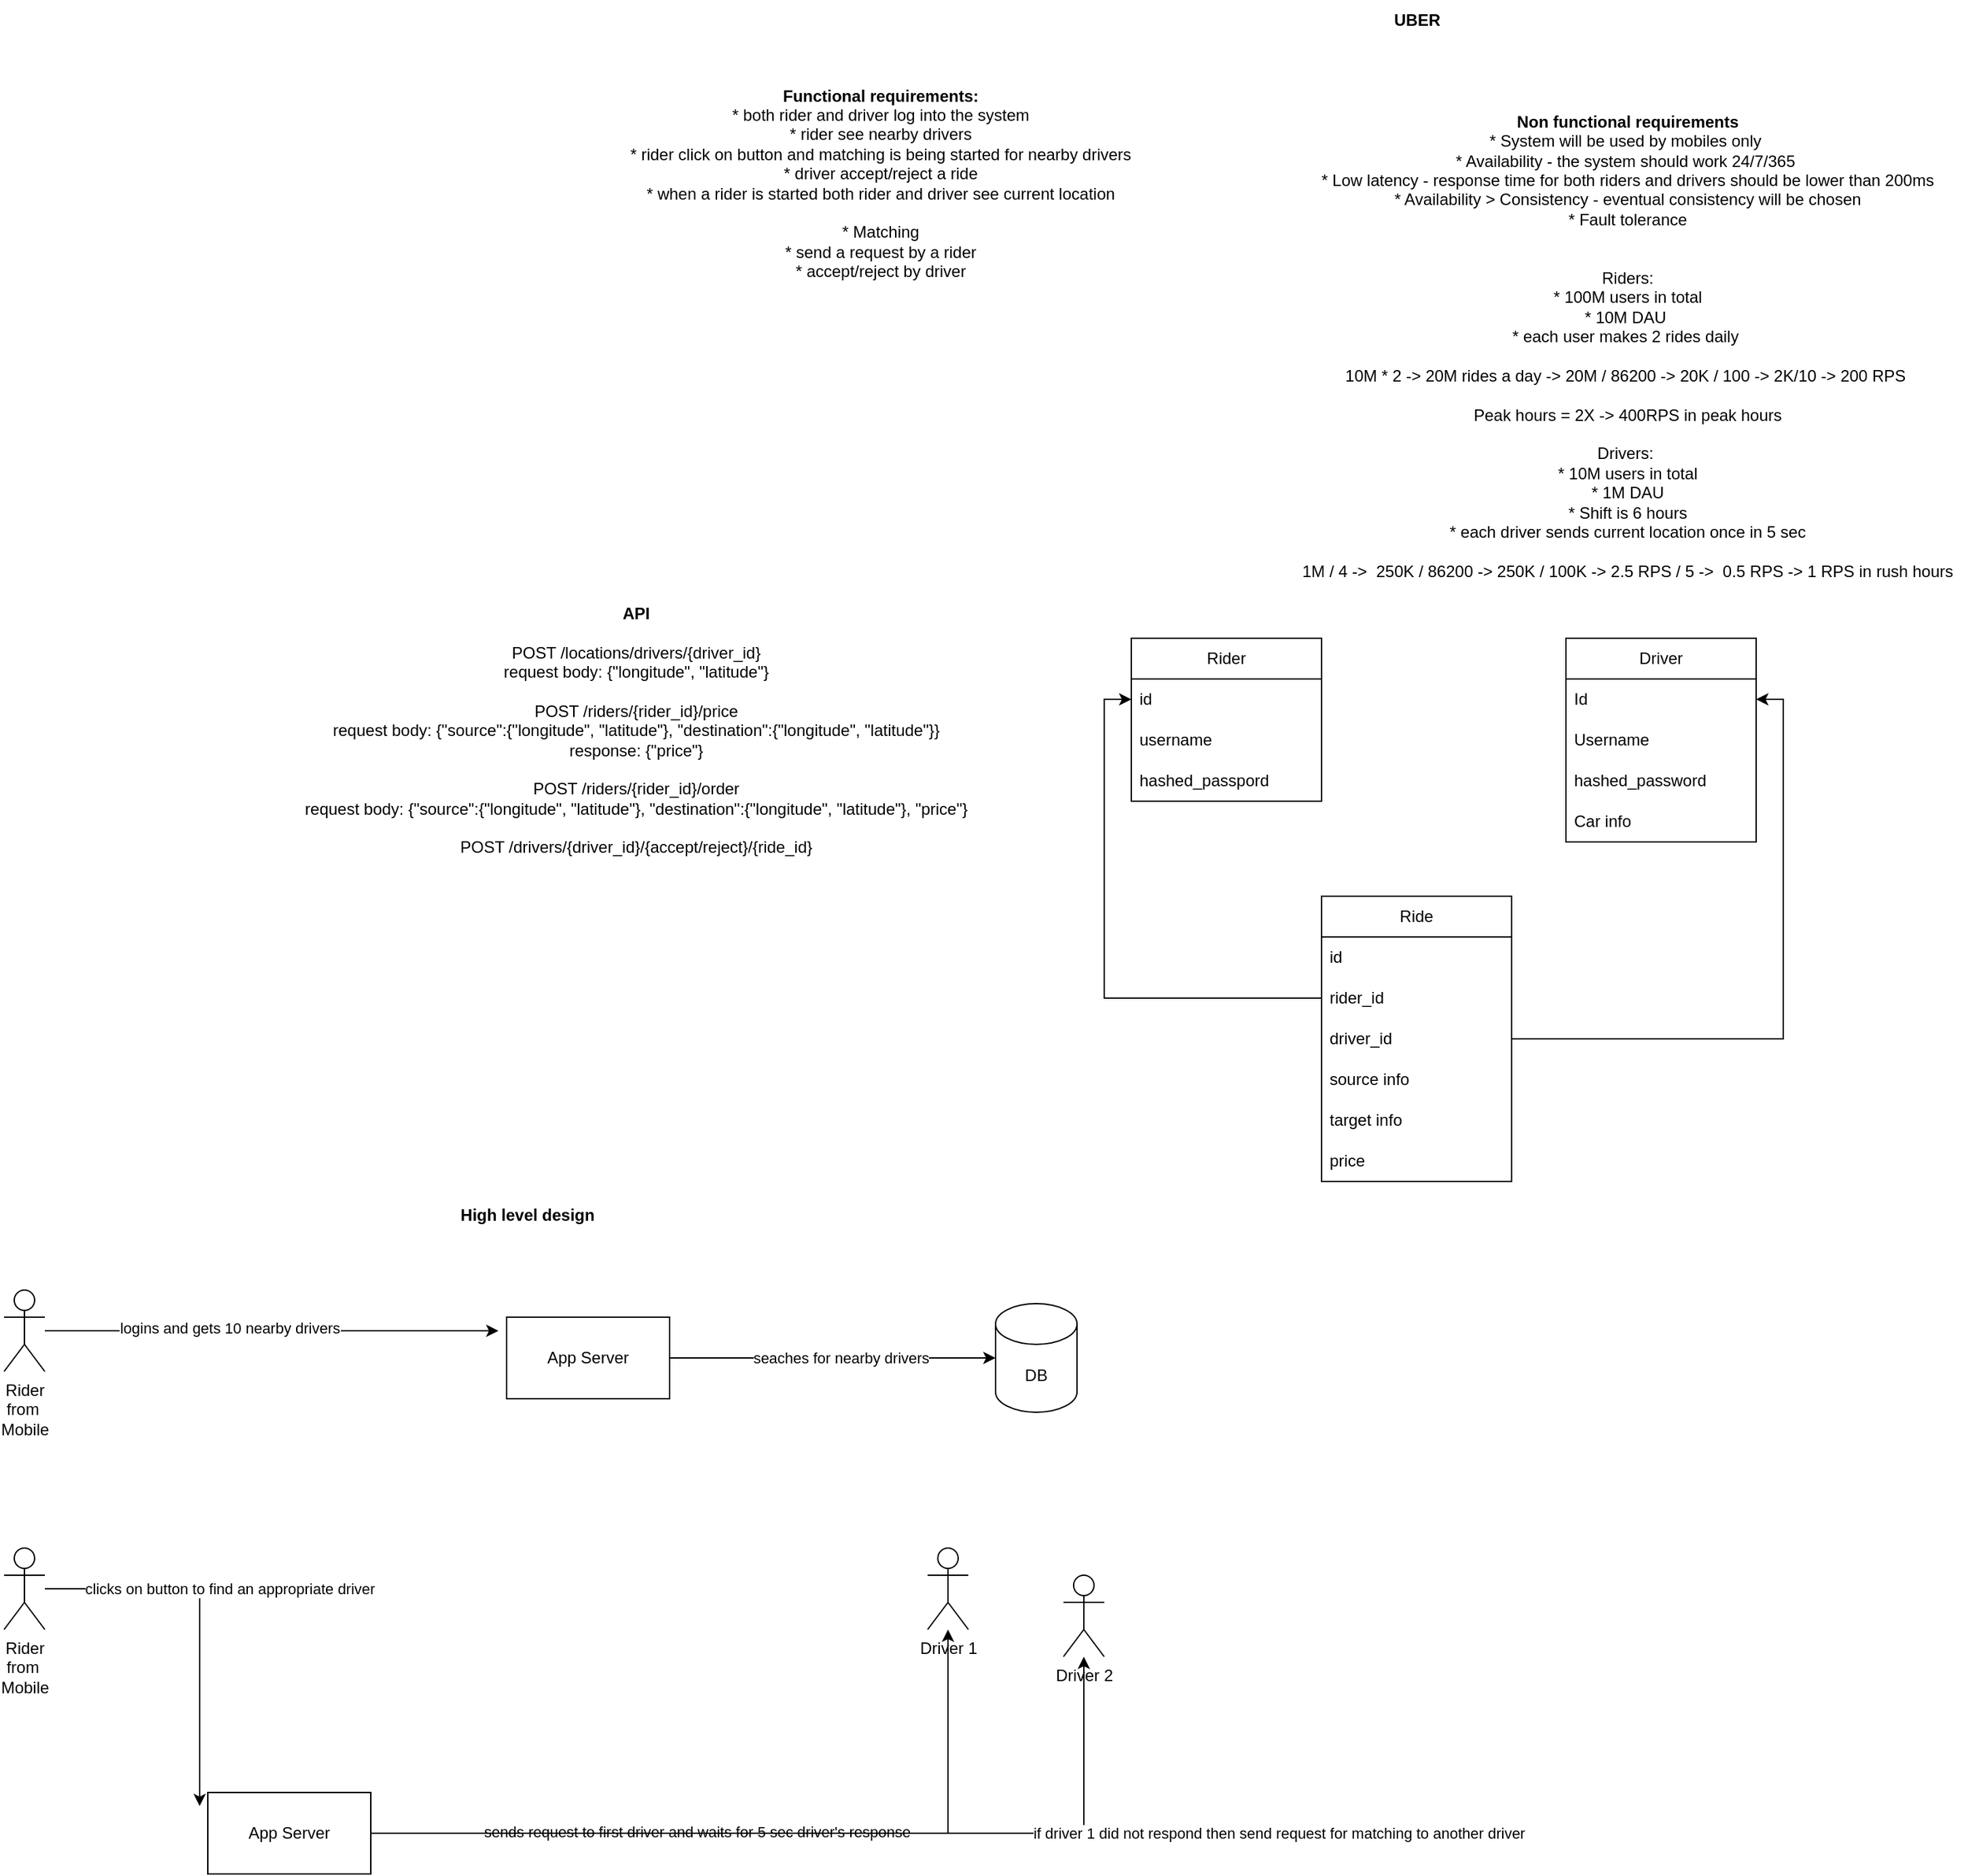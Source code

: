 <mxfile version="21.2.3" type="github">
  <diagram name="Page-1" id="Umyos6cTqy8Y_GRD97wS">
    <mxGraphModel dx="2022" dy="670" grid="1" gridSize="10" guides="1" tooltips="1" connect="1" arrows="1" fold="1" page="1" pageScale="1" pageWidth="827" pageHeight="1169" math="0" shadow="0">
      <root>
        <mxCell id="0" />
        <mxCell id="1" parent="0" />
        <mxCell id="yHd6TG3PewnYxjIQtVdX-1" value="&lt;b&gt;UBER&lt;/b&gt;" style="text;html=1;align=center;verticalAlign=middle;resizable=0;points=[];autosize=1;strokeColor=none;fillColor=none;" vertex="1" parent="1">
          <mxGeometry x="370" y="20" width="60" height="30" as="geometry" />
        </mxCell>
        <mxCell id="yHd6TG3PewnYxjIQtVdX-2" value="&lt;b&gt;Functional requirements:&lt;br&gt;&lt;/b&gt;* both rider and driver log into the system&lt;br&gt;* rider see nearby drivers&lt;br&gt;* rider click on button and matching is being started for nearby drivers&lt;br&gt;* driver accept/reject a ride&lt;br&gt;* when a rider is started both rider and driver see current location&lt;br&gt;&lt;br&gt;* Matching&lt;br&gt;* send a request by a rider&lt;br&gt;* accept/reject by driver" style="text;html=1;align=center;verticalAlign=middle;resizable=0;points=[];autosize=1;strokeColor=none;fillColor=none;" vertex="1" parent="1">
          <mxGeometry x="-190" y="80" width="390" height="150" as="geometry" />
        </mxCell>
        <mxCell id="yHd6TG3PewnYxjIQtVdX-3" value="&lt;b&gt;Non functional requirements&lt;/b&gt;&lt;br&gt;* System will be used by mobiles only&amp;nbsp;&lt;br&gt;* Availability - the system should work 24/7/365&amp;nbsp;&lt;br&gt;* Low latency - response time for both riders and drivers should be lower than 200ms&lt;br&gt;* Availability &amp;gt; Consistency - eventual consistency will be chosen&lt;br&gt;* Fault tolerance &lt;br&gt;&amp;nbsp;&lt;br&gt;&lt;br&gt;Riders:&lt;br&gt;* 100M users in total&lt;br&gt;* 10M DAU&amp;nbsp;&lt;br&gt;* each user makes 2 rides daily&amp;nbsp;&lt;br&gt;&lt;br&gt;10M * 2 -&amp;gt; 20M rides a day -&amp;gt; 20M / 86200 -&amp;gt; 20K / 100 -&amp;gt; 2K/10 -&amp;gt; 200 RPS&amp;nbsp;&lt;br&gt;&lt;br&gt;Peak hours = 2X -&amp;gt; 400RPS in peak hours&lt;br&gt;&lt;br&gt;Drivers:&amp;nbsp;&lt;br&gt;* 10M users in total&lt;br&gt;* 1M DAU&lt;br&gt;* Shift is 6 hours&lt;br&gt;* each driver sends current location once in 5 sec&lt;br&gt;&lt;br&gt;1M / 4 -&amp;gt; &amp;nbsp;250K / 86200 -&amp;gt; 250K / 100K -&amp;gt; 2.5 RPS / 5 -&amp;gt; &amp;nbsp;0.5 RPS -&amp;gt; 1 RPS in rush hours" style="text;html=1;align=center;verticalAlign=middle;resizable=0;points=[];autosize=1;strokeColor=none;fillColor=none;" vertex="1" parent="1">
          <mxGeometry x="305" y="100" width="500" height="350" as="geometry" />
        </mxCell>
        <mxCell id="yHd6TG3PewnYxjIQtVdX-4" value="&lt;b&gt;API&lt;/b&gt;&lt;br&gt;&lt;br&gt;POST /locations/drivers/{driver_id}&lt;br&gt;request body: {&quot;longitude&quot;, &quot;latitude&quot;}&lt;br&gt;&lt;br&gt;POST /riders/{rider_id}/price&lt;br&gt;request body: {&quot;source&quot;:{&quot;longitude&quot;, &quot;latitude&quot;}, &quot;destination&quot;:{&quot;longitude&quot;, &quot;latitude&quot;}}&lt;br&gt;response: {&quot;price&quot;}&lt;br style=&quot;border-color: var(--border-color);&quot;&gt;&lt;br&gt;POST /riders/{rider_id}/order&lt;br&gt;request body: {&quot;source&quot;:{&quot;longitude&quot;, &quot;latitude&quot;}, &quot;destination&quot;:{&quot;longitude&quot;, &quot;latitude&quot;}, &quot;price&quot;}&lt;br&gt;&lt;br&gt;POST /drivers/{driver_id}/{accept/reject}/{ride_id}&lt;br&gt;&lt;br&gt;" style="text;html=1;align=center;verticalAlign=middle;resizable=0;points=[];autosize=1;strokeColor=none;fillColor=none;" vertex="1" parent="1">
          <mxGeometry x="-430" y="460" width="510" height="210" as="geometry" />
        </mxCell>
        <mxCell id="yHd6TG3PewnYxjIQtVdX-20" value="Rider" style="swimlane;fontStyle=0;childLayout=stackLayout;horizontal=1;startSize=30;horizontalStack=0;resizeParent=1;resizeParentMax=0;resizeLast=0;collapsible=1;marginBottom=0;whiteSpace=wrap;html=1;" vertex="1" parent="1">
          <mxGeometry x="190" y="490" width="140" height="120" as="geometry" />
        </mxCell>
        <mxCell id="yHd6TG3PewnYxjIQtVdX-21" value="id" style="text;strokeColor=none;fillColor=none;align=left;verticalAlign=middle;spacingLeft=4;spacingRight=4;overflow=hidden;points=[[0,0.5],[1,0.5]];portConstraint=eastwest;rotatable=0;whiteSpace=wrap;html=1;" vertex="1" parent="yHd6TG3PewnYxjIQtVdX-20">
          <mxGeometry y="30" width="140" height="30" as="geometry" />
        </mxCell>
        <mxCell id="yHd6TG3PewnYxjIQtVdX-22" value="username" style="text;strokeColor=none;fillColor=none;align=left;verticalAlign=middle;spacingLeft=4;spacingRight=4;overflow=hidden;points=[[0,0.5],[1,0.5]];portConstraint=eastwest;rotatable=0;whiteSpace=wrap;html=1;" vertex="1" parent="yHd6TG3PewnYxjIQtVdX-20">
          <mxGeometry y="60" width="140" height="30" as="geometry" />
        </mxCell>
        <mxCell id="yHd6TG3PewnYxjIQtVdX-23" value="hashed_passpord" style="text;strokeColor=none;fillColor=none;align=left;verticalAlign=middle;spacingLeft=4;spacingRight=4;overflow=hidden;points=[[0,0.5],[1,0.5]];portConstraint=eastwest;rotatable=0;whiteSpace=wrap;html=1;" vertex="1" parent="yHd6TG3PewnYxjIQtVdX-20">
          <mxGeometry y="90" width="140" height="30" as="geometry" />
        </mxCell>
        <mxCell id="yHd6TG3PewnYxjIQtVdX-24" value="Driver" style="swimlane;fontStyle=0;childLayout=stackLayout;horizontal=1;startSize=30;horizontalStack=0;resizeParent=1;resizeParentMax=0;resizeLast=0;collapsible=1;marginBottom=0;whiteSpace=wrap;html=1;" vertex="1" parent="1">
          <mxGeometry x="510" y="490" width="140" height="150" as="geometry">
            <mxRectangle x="430" y="500" width="70" height="30" as="alternateBounds" />
          </mxGeometry>
        </mxCell>
        <mxCell id="yHd6TG3PewnYxjIQtVdX-25" value="Id&lt;span style=&quot;white-space: pre;&quot;&gt;	&lt;/span&gt;" style="text;strokeColor=none;fillColor=none;align=left;verticalAlign=middle;spacingLeft=4;spacingRight=4;overflow=hidden;points=[[0,0.5],[1,0.5]];portConstraint=eastwest;rotatable=0;whiteSpace=wrap;html=1;" vertex="1" parent="yHd6TG3PewnYxjIQtVdX-24">
          <mxGeometry y="30" width="140" height="30" as="geometry" />
        </mxCell>
        <mxCell id="yHd6TG3PewnYxjIQtVdX-26" value="Username" style="text;strokeColor=none;fillColor=none;align=left;verticalAlign=middle;spacingLeft=4;spacingRight=4;overflow=hidden;points=[[0,0.5],[1,0.5]];portConstraint=eastwest;rotatable=0;whiteSpace=wrap;html=1;" vertex="1" parent="yHd6TG3PewnYxjIQtVdX-24">
          <mxGeometry y="60" width="140" height="30" as="geometry" />
        </mxCell>
        <mxCell id="yHd6TG3PewnYxjIQtVdX-27" value="hashed_password" style="text;strokeColor=none;fillColor=none;align=left;verticalAlign=middle;spacingLeft=4;spacingRight=4;overflow=hidden;points=[[0,0.5],[1,0.5]];portConstraint=eastwest;rotatable=0;whiteSpace=wrap;html=1;" vertex="1" parent="yHd6TG3PewnYxjIQtVdX-24">
          <mxGeometry y="90" width="140" height="30" as="geometry" />
        </mxCell>
        <mxCell id="yHd6TG3PewnYxjIQtVdX-36" value="Car info" style="text;strokeColor=none;fillColor=none;align=left;verticalAlign=middle;spacingLeft=4;spacingRight=4;overflow=hidden;points=[[0,0.5],[1,0.5]];portConstraint=eastwest;rotatable=0;whiteSpace=wrap;html=1;" vertex="1" parent="yHd6TG3PewnYxjIQtVdX-24">
          <mxGeometry y="120" width="140" height="30" as="geometry" />
        </mxCell>
        <mxCell id="yHd6TG3PewnYxjIQtVdX-28" value="Ride" style="swimlane;fontStyle=0;childLayout=stackLayout;horizontal=1;startSize=30;horizontalStack=0;resizeParent=1;resizeParentMax=0;resizeLast=0;collapsible=1;marginBottom=0;whiteSpace=wrap;html=1;" vertex="1" parent="1">
          <mxGeometry x="330" y="680" width="140" height="210" as="geometry" />
        </mxCell>
        <mxCell id="yHd6TG3PewnYxjIQtVdX-29" value="id" style="text;strokeColor=none;fillColor=none;align=left;verticalAlign=middle;spacingLeft=4;spacingRight=4;overflow=hidden;points=[[0,0.5],[1,0.5]];portConstraint=eastwest;rotatable=0;whiteSpace=wrap;html=1;" vertex="1" parent="yHd6TG3PewnYxjIQtVdX-28">
          <mxGeometry y="30" width="140" height="30" as="geometry" />
        </mxCell>
        <mxCell id="yHd6TG3PewnYxjIQtVdX-30" value="rider_id" style="text;strokeColor=none;fillColor=none;align=left;verticalAlign=middle;spacingLeft=4;spacingRight=4;overflow=hidden;points=[[0,0.5],[1,0.5]];portConstraint=eastwest;rotatable=0;whiteSpace=wrap;html=1;" vertex="1" parent="yHd6TG3PewnYxjIQtVdX-28">
          <mxGeometry y="60" width="140" height="30" as="geometry" />
        </mxCell>
        <mxCell id="yHd6TG3PewnYxjIQtVdX-31" value="driver_id" style="text;strokeColor=none;fillColor=none;align=left;verticalAlign=middle;spacingLeft=4;spacingRight=4;overflow=hidden;points=[[0,0.5],[1,0.5]];portConstraint=eastwest;rotatable=0;whiteSpace=wrap;html=1;" vertex="1" parent="yHd6TG3PewnYxjIQtVdX-28">
          <mxGeometry y="90" width="140" height="30" as="geometry" />
        </mxCell>
        <mxCell id="yHd6TG3PewnYxjIQtVdX-39" value="source info&lt;span style=&quot;white-space: pre;&quot;&gt;	&lt;/span&gt;" style="text;strokeColor=none;fillColor=none;align=left;verticalAlign=middle;spacingLeft=4;spacingRight=4;overflow=hidden;points=[[0,0.5],[1,0.5]];portConstraint=eastwest;rotatable=0;whiteSpace=wrap;html=1;" vertex="1" parent="yHd6TG3PewnYxjIQtVdX-28">
          <mxGeometry y="120" width="140" height="30" as="geometry" />
        </mxCell>
        <mxCell id="yHd6TG3PewnYxjIQtVdX-40" value="target info" style="text;strokeColor=none;fillColor=none;align=left;verticalAlign=middle;spacingLeft=4;spacingRight=4;overflow=hidden;points=[[0,0.5],[1,0.5]];portConstraint=eastwest;rotatable=0;whiteSpace=wrap;html=1;" vertex="1" parent="yHd6TG3PewnYxjIQtVdX-28">
          <mxGeometry y="150" width="140" height="30" as="geometry" />
        </mxCell>
        <mxCell id="yHd6TG3PewnYxjIQtVdX-41" value="price" style="text;strokeColor=none;fillColor=none;align=left;verticalAlign=middle;spacingLeft=4;spacingRight=4;overflow=hidden;points=[[0,0.5],[1,0.5]];portConstraint=eastwest;rotatable=0;whiteSpace=wrap;html=1;" vertex="1" parent="yHd6TG3PewnYxjIQtVdX-28">
          <mxGeometry y="180" width="140" height="30" as="geometry" />
        </mxCell>
        <mxCell id="yHd6TG3PewnYxjIQtVdX-37" style="edgeStyle=orthogonalEdgeStyle;rounded=0;orthogonalLoop=1;jettySize=auto;html=1;entryX=0;entryY=0.5;entryDx=0;entryDy=0;" edge="1" parent="1" source="yHd6TG3PewnYxjIQtVdX-30" target="yHd6TG3PewnYxjIQtVdX-21">
          <mxGeometry relative="1" as="geometry" />
        </mxCell>
        <mxCell id="yHd6TG3PewnYxjIQtVdX-38" style="edgeStyle=orthogonalEdgeStyle;rounded=0;orthogonalLoop=1;jettySize=auto;html=1;entryX=1;entryY=0.5;entryDx=0;entryDy=0;" edge="1" parent="1" source="yHd6TG3PewnYxjIQtVdX-31" target="yHd6TG3PewnYxjIQtVdX-25">
          <mxGeometry relative="1" as="geometry" />
        </mxCell>
        <mxCell id="yHd6TG3PewnYxjIQtVdX-42" value="&lt;b&gt;High level design&lt;/b&gt;" style="text;html=1;align=center;verticalAlign=middle;resizable=0;points=[];autosize=1;strokeColor=none;fillColor=none;" vertex="1" parent="1">
          <mxGeometry x="-315" y="900" width="120" height="30" as="geometry" />
        </mxCell>
        <mxCell id="yHd6TG3PewnYxjIQtVdX-48" style="edgeStyle=orthogonalEdgeStyle;rounded=0;orthogonalLoop=1;jettySize=auto;html=1;entryX=-0.05;entryY=0.167;entryDx=0;entryDy=0;entryPerimeter=0;" edge="1" parent="1" source="yHd6TG3PewnYxjIQtVdX-43" target="yHd6TG3PewnYxjIQtVdX-46">
          <mxGeometry relative="1" as="geometry" />
        </mxCell>
        <mxCell id="yHd6TG3PewnYxjIQtVdX-49" value="logins and gets 10 nearby drivers" style="edgeLabel;html=1;align=center;verticalAlign=middle;resizable=0;points=[];" vertex="1" connectable="0" parent="yHd6TG3PewnYxjIQtVdX-48">
          <mxGeometry x="-0.186" y="2" relative="1" as="geometry">
            <mxPoint as="offset" />
          </mxGeometry>
        </mxCell>
        <mxCell id="yHd6TG3PewnYxjIQtVdX-43" value="Rider&lt;br&gt;from&amp;nbsp;&lt;br&gt;Mobile&lt;br&gt;" style="shape=umlActor;verticalLabelPosition=bottom;verticalAlign=top;html=1;outlineConnect=0;" vertex="1" parent="1">
          <mxGeometry x="-640" y="970" width="30" height="60" as="geometry" />
        </mxCell>
        <mxCell id="yHd6TG3PewnYxjIQtVdX-50" style="edgeStyle=orthogonalEdgeStyle;rounded=0;orthogonalLoop=1;jettySize=auto;html=1;entryX=0;entryY=0.5;entryDx=0;entryDy=0;entryPerimeter=0;" edge="1" parent="1" source="yHd6TG3PewnYxjIQtVdX-46" target="yHd6TG3PewnYxjIQtVdX-47">
          <mxGeometry relative="1" as="geometry" />
        </mxCell>
        <mxCell id="yHd6TG3PewnYxjIQtVdX-51" value="seaches for nearby drivers" style="edgeLabel;html=1;align=center;verticalAlign=middle;resizable=0;points=[];" vertex="1" connectable="0" parent="yHd6TG3PewnYxjIQtVdX-50">
          <mxGeometry x="-0.2" y="2" relative="1" as="geometry">
            <mxPoint x="30" y="2" as="offset" />
          </mxGeometry>
        </mxCell>
        <mxCell id="yHd6TG3PewnYxjIQtVdX-46" value="App Server" style="rounded=0;whiteSpace=wrap;html=1;" vertex="1" parent="1">
          <mxGeometry x="-270" y="990" width="120" height="60" as="geometry" />
        </mxCell>
        <mxCell id="yHd6TG3PewnYxjIQtVdX-47" value="DB" style="shape=cylinder3;whiteSpace=wrap;html=1;boundedLbl=1;backgroundOutline=1;size=15;" vertex="1" parent="1">
          <mxGeometry x="90" y="980" width="60" height="80" as="geometry" />
        </mxCell>
        <mxCell id="yHd6TG3PewnYxjIQtVdX-52" style="edgeStyle=orthogonalEdgeStyle;rounded=0;orthogonalLoop=1;jettySize=auto;html=1;entryX=-0.05;entryY=0.167;entryDx=0;entryDy=0;entryPerimeter=0;" edge="1" parent="1" source="yHd6TG3PewnYxjIQtVdX-54" target="yHd6TG3PewnYxjIQtVdX-57">
          <mxGeometry relative="1" as="geometry" />
        </mxCell>
        <mxCell id="yHd6TG3PewnYxjIQtVdX-53" value="clicks on button to find an appropriate driver" style="edgeLabel;html=1;align=center;verticalAlign=middle;resizable=0;points=[];" vertex="1" connectable="0" parent="yHd6TG3PewnYxjIQtVdX-52">
          <mxGeometry x="-0.186" y="2" relative="1" as="geometry">
            <mxPoint x="24" y="2" as="offset" />
          </mxGeometry>
        </mxCell>
        <mxCell id="yHd6TG3PewnYxjIQtVdX-54" value="Rider&lt;br&gt;from&amp;nbsp;&lt;br&gt;Mobile&lt;br&gt;" style="shape=umlActor;verticalLabelPosition=bottom;verticalAlign=top;html=1;outlineConnect=0;" vertex="1" parent="1">
          <mxGeometry x="-640" y="1160" width="30" height="60" as="geometry" />
        </mxCell>
        <mxCell id="yHd6TG3PewnYxjIQtVdX-61" style="edgeStyle=orthogonalEdgeStyle;rounded=0;orthogonalLoop=1;jettySize=auto;html=1;" edge="1" parent="1" source="yHd6TG3PewnYxjIQtVdX-57" target="yHd6TG3PewnYxjIQtVdX-59">
          <mxGeometry relative="1" as="geometry" />
        </mxCell>
        <mxCell id="yHd6TG3PewnYxjIQtVdX-62" value="sends request to first driver and waits for 5 sec driver&#39;s response" style="edgeLabel;html=1;align=center;verticalAlign=middle;resizable=0;points=[];" vertex="1" connectable="0" parent="yHd6TG3PewnYxjIQtVdX-61">
          <mxGeometry x="-0.6" y="1" relative="1" as="geometry">
            <mxPoint x="125" as="offset" />
          </mxGeometry>
        </mxCell>
        <mxCell id="yHd6TG3PewnYxjIQtVdX-63" style="edgeStyle=orthogonalEdgeStyle;rounded=0;orthogonalLoop=1;jettySize=auto;html=1;" edge="1" parent="1" source="yHd6TG3PewnYxjIQtVdX-57" target="yHd6TG3PewnYxjIQtVdX-60">
          <mxGeometry relative="1" as="geometry" />
        </mxCell>
        <mxCell id="yHd6TG3PewnYxjIQtVdX-64" value="if driver 1 did not respond then send request for matching to another driver&amp;nbsp;" style="edgeLabel;html=1;align=center;verticalAlign=middle;resizable=0;points=[];" vertex="1" connectable="0" parent="yHd6TG3PewnYxjIQtVdX-63">
          <mxGeometry x="0.408" y="2" relative="1" as="geometry">
            <mxPoint x="209" y="2" as="offset" />
          </mxGeometry>
        </mxCell>
        <mxCell id="yHd6TG3PewnYxjIQtVdX-57" value="App Server" style="rounded=0;whiteSpace=wrap;html=1;" vertex="1" parent="1">
          <mxGeometry x="-490" y="1340" width="120" height="60" as="geometry" />
        </mxCell>
        <mxCell id="yHd6TG3PewnYxjIQtVdX-59" value="Driver 1" style="shape=umlActor;verticalLabelPosition=bottom;verticalAlign=top;html=1;outlineConnect=0;" vertex="1" parent="1">
          <mxGeometry x="40" y="1160" width="30" height="60" as="geometry" />
        </mxCell>
        <mxCell id="yHd6TG3PewnYxjIQtVdX-60" value="Driver 2" style="shape=umlActor;verticalLabelPosition=bottom;verticalAlign=top;html=1;outlineConnect=0;" vertex="1" parent="1">
          <mxGeometry x="140" y="1180" width="30" height="60" as="geometry" />
        </mxCell>
      </root>
    </mxGraphModel>
  </diagram>
</mxfile>
